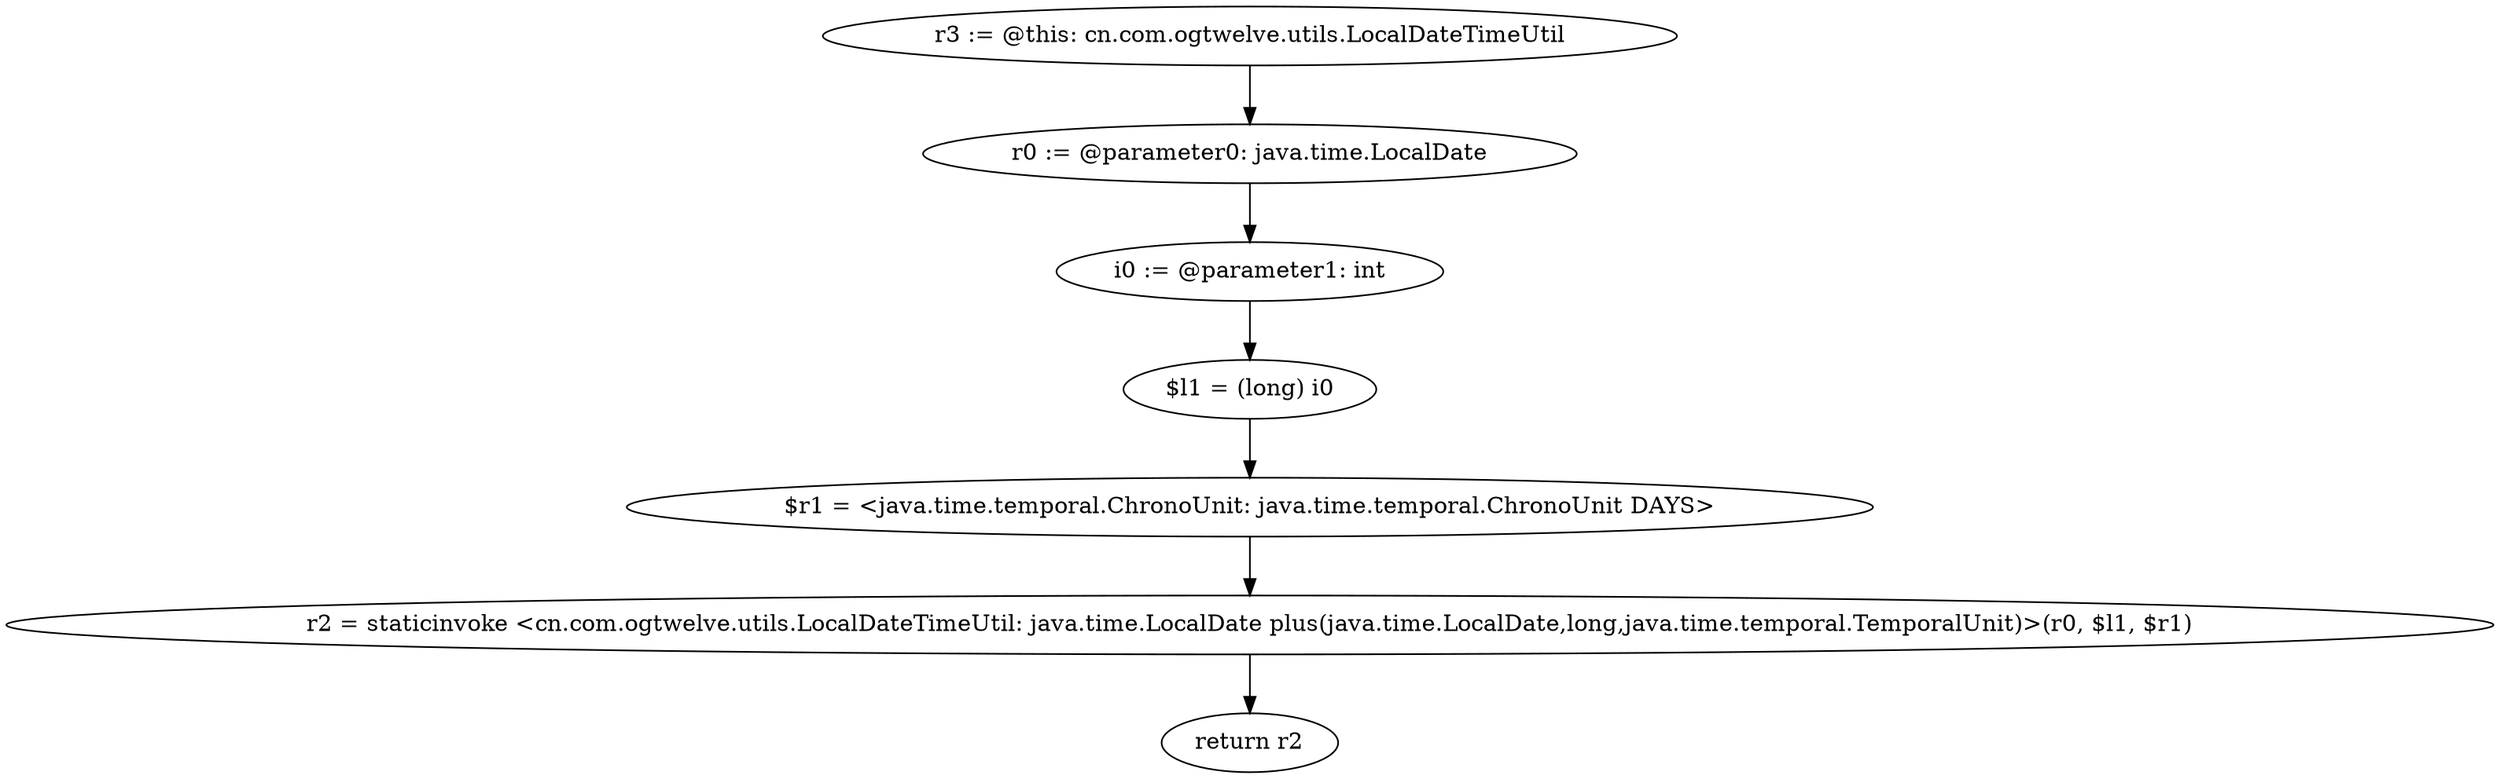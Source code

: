digraph "unitGraph" {
    "r3 := @this: cn.com.ogtwelve.utils.LocalDateTimeUtil"
    "r0 := @parameter0: java.time.LocalDate"
    "i0 := @parameter1: int"
    "$l1 = (long) i0"
    "$r1 = <java.time.temporal.ChronoUnit: java.time.temporal.ChronoUnit DAYS>"
    "r2 = staticinvoke <cn.com.ogtwelve.utils.LocalDateTimeUtil: java.time.LocalDate plus(java.time.LocalDate,long,java.time.temporal.TemporalUnit)>(r0, $l1, $r1)"
    "return r2"
    "r3 := @this: cn.com.ogtwelve.utils.LocalDateTimeUtil"->"r0 := @parameter0: java.time.LocalDate";
    "r0 := @parameter0: java.time.LocalDate"->"i0 := @parameter1: int";
    "i0 := @parameter1: int"->"$l1 = (long) i0";
    "$l1 = (long) i0"->"$r1 = <java.time.temporal.ChronoUnit: java.time.temporal.ChronoUnit DAYS>";
    "$r1 = <java.time.temporal.ChronoUnit: java.time.temporal.ChronoUnit DAYS>"->"r2 = staticinvoke <cn.com.ogtwelve.utils.LocalDateTimeUtil: java.time.LocalDate plus(java.time.LocalDate,long,java.time.temporal.TemporalUnit)>(r0, $l1, $r1)";
    "r2 = staticinvoke <cn.com.ogtwelve.utils.LocalDateTimeUtil: java.time.LocalDate plus(java.time.LocalDate,long,java.time.temporal.TemporalUnit)>(r0, $l1, $r1)"->"return r2";
}

